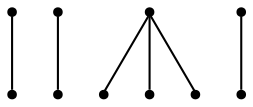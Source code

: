 graph {
  node [shape=point,comment="{\"directed\":false,\"doi\":\"10.1007/978-3-030-68766-3_25\",\"figure\":\"3 (3)\"}"]

  v0 [pos="1485.6210353958625,317.7627408874288"]
  v1 [pos="1549.0144274166862,296.6305338493768"]
  v2 [pos="1485.6210353958625,338.89494792548084"]
  v3 [pos="1549.0144274166862,360.02308535467665"]
  v4 [pos="1485.6210353958625,518.5005216843468"]
  v5 [pos="1549.0144274166862,550.1969246122735"]
  v6 [pos="1549.0144274166862,486.80411875642017"]
  v7 [pos="1549.0144274166862,328.3266824267499"]
  v8 [pos="1549.0144274166862,518.5005216843468"]
  v9 [pos="1485.6210353958625,328.3266824267499"]

  v0 -- v1 [id="-1",pos="1485.6210353958625,317.7627408874288 1517.3166821973823,317.7626772997904 1517.3166821973823,296.63040667409996 1549.0144274166862,296.6305338493768"]
  v2 -- v3 [id="-4",pos="1485.6210353958625,338.89494792548084 1517.3166821973823,338.8949479254809 1517.3166821973823,360.0230535608575 1549.0144274166862,360.02308535467665"]
  v4 -- v5 [id="-5",pos="1485.6210353958625,518.5005216843468 1517.3166821973823,518.5005216843468 1517.3166821973823,550.1968451277255 1549.0144274166862,550.1969246122735"]
  v4 -- v6 [id="-6",pos="1485.6210353958625,518.5005216843468 1517.3166821973823,518.5005216843468 1517.3166821973823,486.80001735374464 1549.0144274166862,486.80411875642017"]
  v4 -- v8 [id="-7",pos="1485.6210353958625,518.5005216843468 1527.8808803832057,518.5005216843468 1527.8808803832057,518.5005216843468 1527.8808803832057,518.5005216843468 1549.0144274166862,518.5005216843468 1549.0144274166862,518.5005216843468 1549.0144274166862,518.5005216843468"]
  v9 -- v7 [id="-9",pos="1485.6210353958625,328.3266824267499 1527.8808803832057,328.3266824267499 1527.8808803832057,328.3266824267499 1527.8808803832057,328.3266824267499 1549.0144274166862,328.3266824267499 1549.0144274166862,328.3266824267499 1549.0144274166862,328.3266824267499"]
}